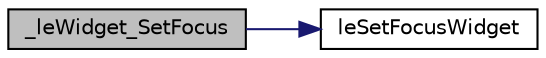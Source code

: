 digraph "_leWidget_SetFocus"
{
 // LATEX_PDF_SIZE
  edge [fontname="Helvetica",fontsize="10",labelfontname="Helvetica",labelfontsize="10"];
  node [fontname="Helvetica",fontsize="10",shape=record];
  rankdir="LR";
  Node1 [label="_leWidget_SetFocus",height=0.2,width=0.4,color="black", fillcolor="grey75", style="filled", fontcolor="black",tooltip=" "];
  Node1 -> Node2 [color="midnightblue",fontsize="10",style="solid",fontname="Helvetica"];
  Node2 [label="leSetFocusWidget",height=0.2,width=0.4,color="black", fillcolor="white", style="filled",URL="$legato__state_8c.html#acea130d1af885ccdd7d61eef6e1a1712",tooltip=" "];
}
